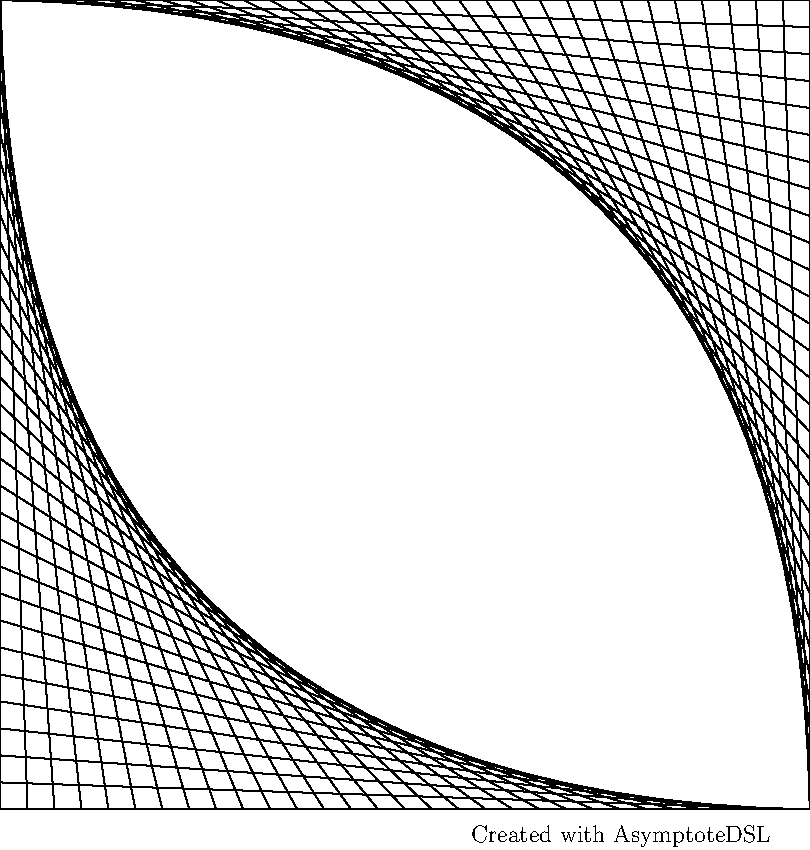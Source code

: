 size(15cm, 15cm);
draw(box((0.0,0.0), (30.0,30.0)), black);
draw((1.0,0.0) -- (0.0,30.0), black);
draw((29.0,30.0) -- (30.0,0.0), black);
draw((2.0,0.0) -- (0.0,29.0), black);
draw((28.0,30.0) -- (30.0,1.0), black);
draw((3.0,0.0) -- (0.0,28.0), black);
draw((27.0,30.0) -- (30.0,2.0), black);
draw((4.0,0.0) -- (0.0,27.0), black);
draw((26.0,30.0) -- (30.0,3.0), black);
draw((5.0,0.0) -- (0.0,26.0), black);
draw((25.0,30.0) -- (30.0,4.0), black);
draw((6.0,0.0) -- (0.0,25.0), black);
draw((24.0,30.0) -- (30.0,5.0), black);
draw((7.0,0.0) -- (0.0,24.0), black);
draw((23.0,30.0) -- (30.0,6.0), black);
draw((8.0,0.0) -- (0.0,23.0), black);
draw((22.0,30.0) -- (30.0,7.0), black);
draw((9.0,0.0) -- (0.0,22.0), black);
draw((21.0,30.0) -- (30.0,8.0), black);
draw((10.0,0.0) -- (0.0,21.0), black);
draw((20.0,30.0) -- (30.0,9.0), black);
draw((11.0,0.0) -- (0.0,20.0), black);
draw((19.0,30.0) -- (30.0,10.0), black);
draw((12.0,0.0) -- (0.0,19.0), black);
draw((18.0,30.0) -- (30.0,11.0), black);
draw((13.0,0.0) -- (0.0,18.0), black);
draw((17.0,30.0) -- (30.0,12.0), black);
draw((14.0,0.0) -- (0.0,17.0), black);
draw((16.0,30.0) -- (30.0,13.0), black);
draw((15.0,0.0) -- (0.0,16.0), black);
draw((15.0,30.0) -- (30.0,14.0), black);
draw((16.0,0.0) -- (0.0,15.0), black);
draw((14.0,30.0) -- (30.0,15.0), black);
draw((17.0,0.0) -- (0.0,14.0), black);
draw((13.0,30.0) -- (30.0,16.0), black);
draw((18.0,0.0) -- (0.0,13.0), black);
draw((12.0,30.0) -- (30.0,17.0), black);
draw((19.0,0.0) -- (0.0,12.0), black);
draw((11.0,30.0) -- (30.0,18.0), black);
draw((20.0,0.0) -- (0.0,11.0), black);
draw((10.0,30.0) -- (30.0,19.0), black);
draw((21.0,0.0) -- (0.0,10.0), black);
draw((9.0,30.0) -- (30.0,20.0), black);
draw((22.0,0.0) -- (0.0,9.0), black);
draw((8.0,30.0) -- (30.0,21.0), black);
draw((23.0,0.0) -- (0.0,8.0), black);
draw((7.0,30.0) -- (30.0,22.0), black);
draw((24.0,0.0) -- (0.0,7.0), black);
draw((6.0,30.0) -- (30.0,23.0), black);
draw((25.0,0.0) -- (0.0,6.0), black);
draw((5.0,30.0) -- (30.0,24.0), black);
draw((26.0,0.0) -- (0.0,5.0), black);
draw((4.0,30.0) -- (30.0,25.0), black);
draw((27.0,0.0) -- (0.0,4.0), black);
draw((3.0,30.0) -- (30.0,26.0), black);
draw((28.0,0.0) -- (0.0,3.0), black);
draw((2.0,30.0) -- (30.0,27.0), black);
draw((29.0,0.0) -- (0.0,2.0), black);
draw((1.0,30.0) -- (30.0,28.0), black);
draw((30.0,0.0) -- (0.0,1.0), black);
draw((0.0,30.0) -- (30.0,29.0), black);
label("Created with AsymptoteDSL", (23.0,-1.0), align = NoAlign, black);
